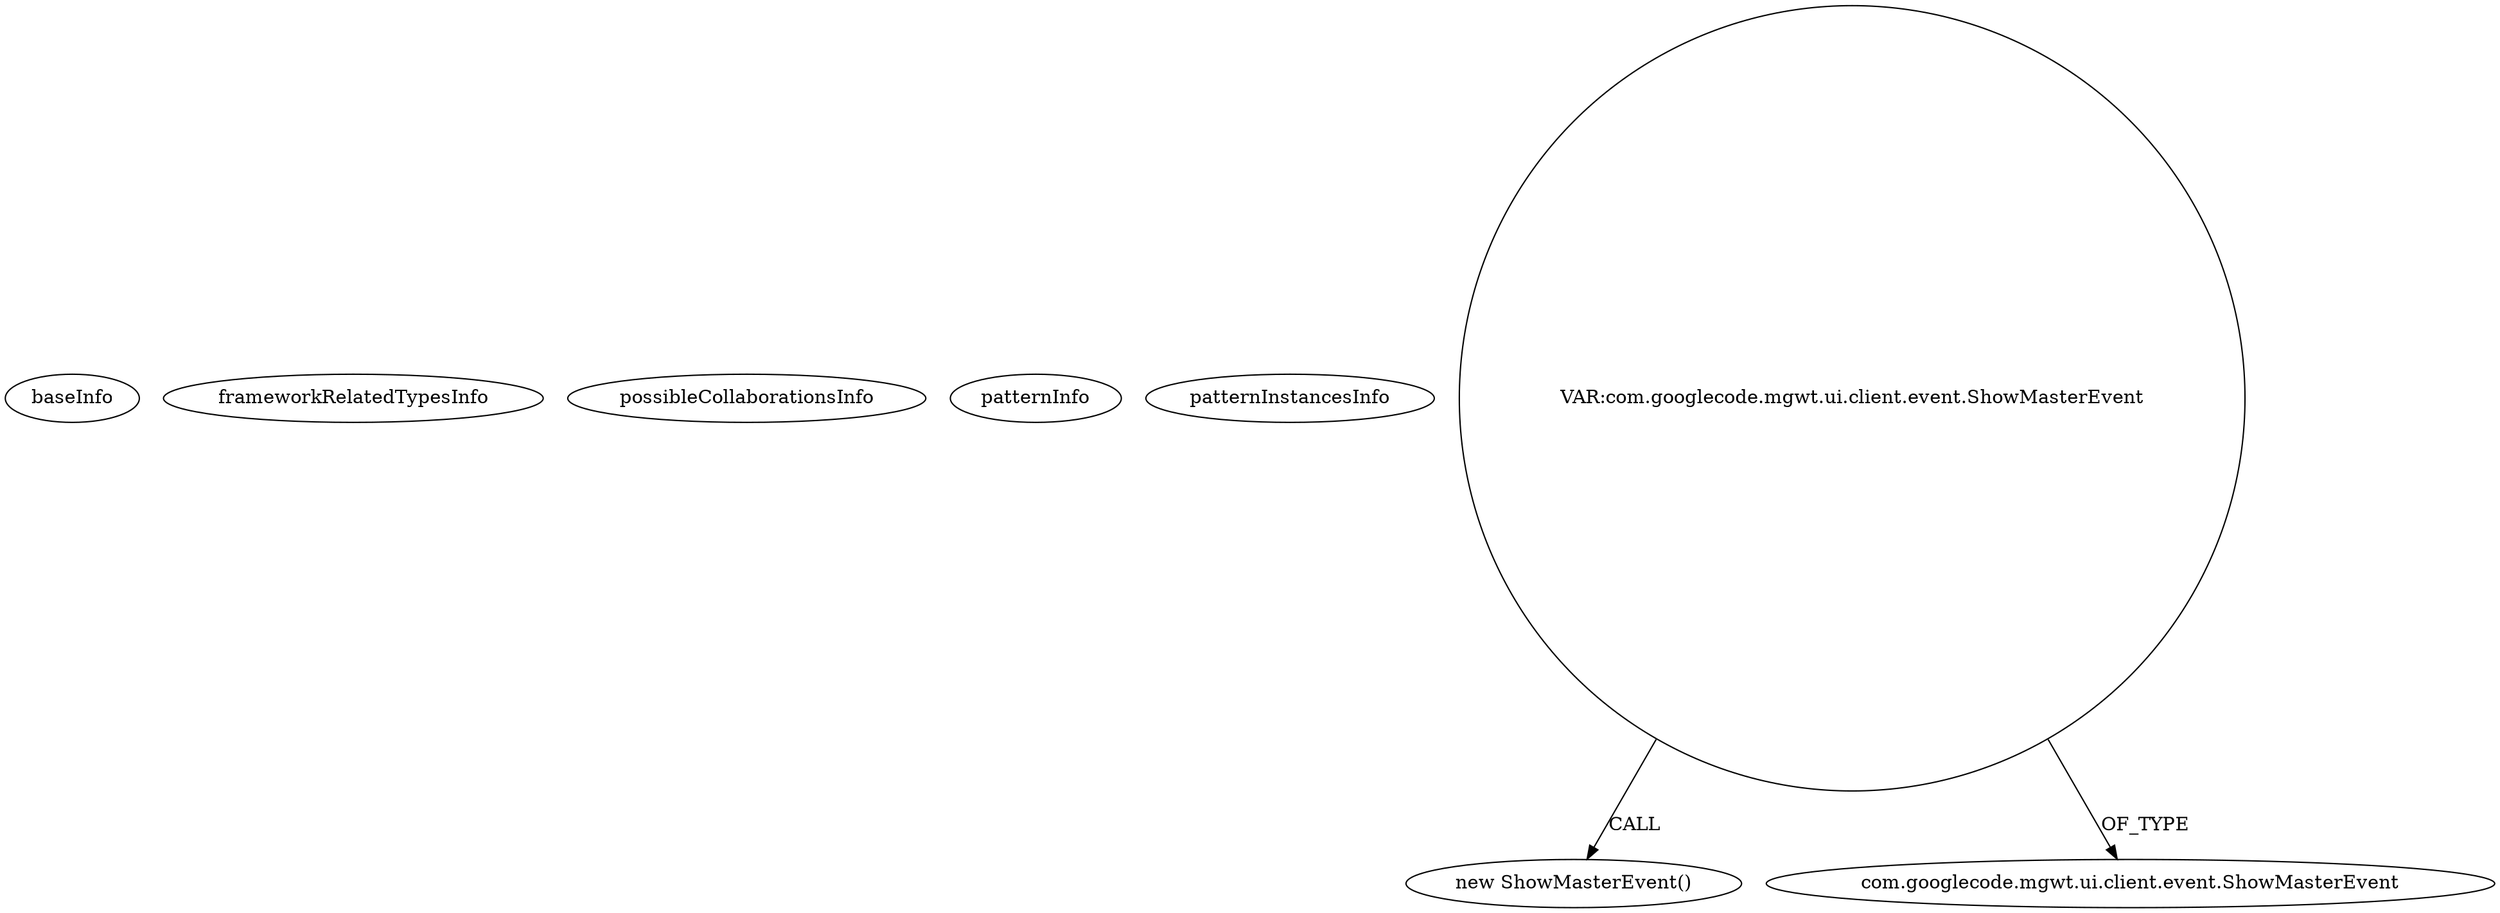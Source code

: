 digraph {
baseInfo[graphId=1977,category="pattern",isAnonymous=false,possibleRelation=false]
frameworkRelatedTypesInfo[]
possibleCollaborationsInfo[]
patternInfo[frequency=2.0,patternRootClient=null]
patternInstancesInfo[0="rjdkolb-jozijug_phonegapdemo~/rjdkolb-jozijug_phonegapdemo/jozijug_phonegapdemo-master/src/main/java/org/openrap/jozijug/mgwtphonegap/client/DetailActivity.java~DetailActivity~4360",1="rjdkolb-jozijug_phonegapdemo~/rjdkolb-jozijug_phonegapdemo/jozijug_phonegapdemo-master/src/main/java/org/openrap/jozijug/mgwtphonegap/client/DetailActivity.java~void start(com.google.gwt.user.client.ui.AcceptsOneWidget,com.google.web.bindery.event.shared.EventBus)~4361"]
18[label="new ShowMasterEvent()",vertexType="CONSTRUCTOR_CALL",isFrameworkType=false]
19[label="VAR:com.googlecode.mgwt.ui.client.event.ShowMasterEvent",vertexType="VARIABLE_EXPRESION",isFrameworkType=false,shape=circle]
20[label="com.googlecode.mgwt.ui.client.event.ShowMasterEvent",vertexType="FRAMEWORK_CLASS_TYPE",isFrameworkType=false]
19->20[label="OF_TYPE"]
19->18[label="CALL"]
}
